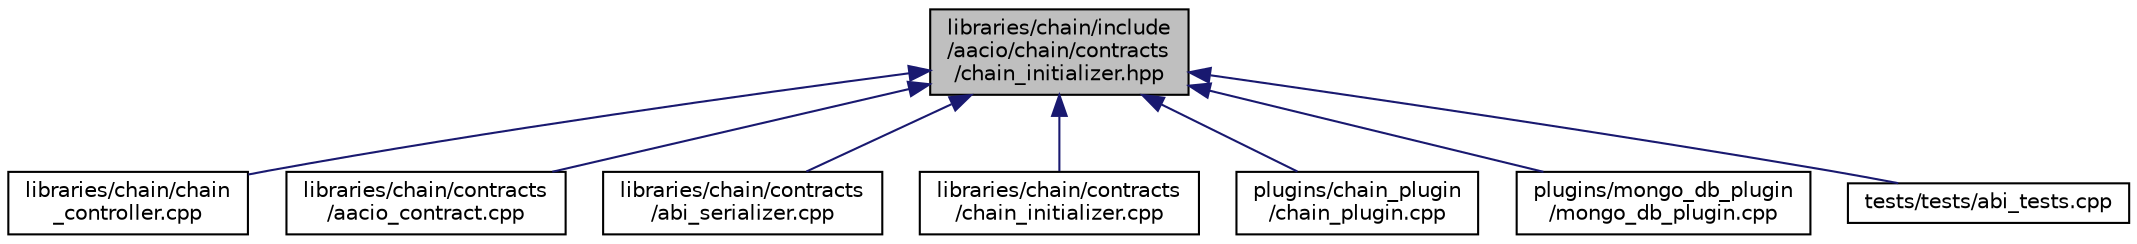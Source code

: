 digraph "libraries/chain/include/aacio/chain/contracts/chain_initializer.hpp"
{
  edge [fontname="Helvetica",fontsize="10",labelfontname="Helvetica",labelfontsize="10"];
  node [fontname="Helvetica",fontsize="10",shape=record];
  Node181 [label="libraries/chain/include\l/aacio/chain/contracts\l/chain_initializer.hpp",height=0.2,width=0.4,color="black", fillcolor="grey75", style="filled", fontcolor="black"];
  Node181 -> Node182 [dir="back",color="midnightblue",fontsize="10",style="solid"];
  Node182 [label="libraries/chain/chain\l_controller.cpp",height=0.2,width=0.4,color="black", fillcolor="white", style="filled",URL="$chain__controller_8cpp.html"];
  Node181 -> Node183 [dir="back",color="midnightblue",fontsize="10",style="solid"];
  Node183 [label="libraries/chain/contracts\l/aacio_contract.cpp",height=0.2,width=0.4,color="black", fillcolor="white", style="filled",URL="$aacio__contract_8cpp.html"];
  Node181 -> Node184 [dir="back",color="midnightblue",fontsize="10",style="solid"];
  Node184 [label="libraries/chain/contracts\l/abi_serializer.cpp",height=0.2,width=0.4,color="black", fillcolor="white", style="filled",URL="$abi__serializer_8cpp.html"];
  Node181 -> Node185 [dir="back",color="midnightblue",fontsize="10",style="solid"];
  Node185 [label="libraries/chain/contracts\l/chain_initializer.cpp",height=0.2,width=0.4,color="black", fillcolor="white", style="filled",URL="$chain__initializer_8cpp.html"];
  Node181 -> Node186 [dir="back",color="midnightblue",fontsize="10",style="solid"];
  Node186 [label="plugins/chain_plugin\l/chain_plugin.cpp",height=0.2,width=0.4,color="black", fillcolor="white", style="filled",URL="$chain__plugin_8cpp.html"];
  Node181 -> Node187 [dir="back",color="midnightblue",fontsize="10",style="solid"];
  Node187 [label="plugins/mongo_db_plugin\l/mongo_db_plugin.cpp",height=0.2,width=0.4,color="black", fillcolor="white", style="filled",URL="$mongo__db__plugin_8cpp.html"];
  Node181 -> Node188 [dir="back",color="midnightblue",fontsize="10",style="solid"];
  Node188 [label="tests/tests/abi_tests.cpp",height=0.2,width=0.4,color="black", fillcolor="white", style="filled",URL="$abi__tests_8cpp.html"];
}
